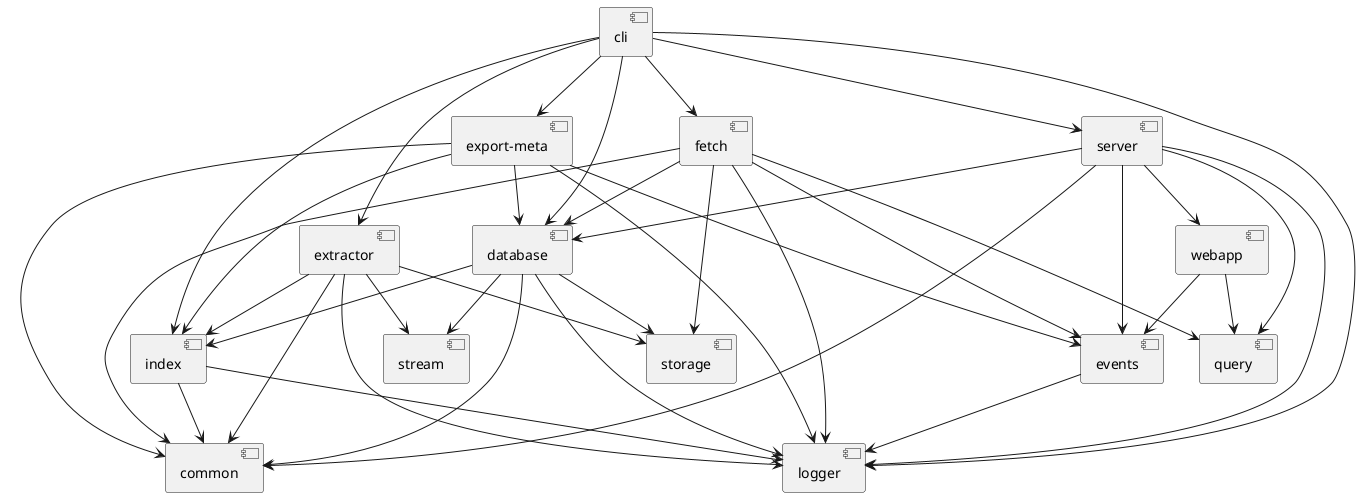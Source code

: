@startuml
[cli] --> [index]
[cli] --> [database]
[cli] --> [export-meta]
[cli] --> [extractor]
[cli] --> [server]
[cli] --> [fetch]
[cli] --> [logger]

[index] --> [common]
[index] --> [logger]

[extractor] --> [common]
[extractor] --> [index]
[extractor] --> [logger]
[extractor] --> [storage]
[extractor] --> [stream]

[database] --> [common]
[database] --> [index]
[database] --> [logger]
[database] --> [storage]
[database] --> [stream]

[events] --> [logger]

[server] --> [common]
[server] --> [database]
[server] --> [events]
[server] --> [logger]
[server] --> [query]
[server] --> [webapp]

[fetch] --> [common]
[fetch] --> [database]
[fetch] --> [events]
[fetch] --> [logger]
[fetch] --> [query]
[fetch] --> [storage]

[export-meta] --> [common]
[export-meta] --> [index]
[export-meta] --> [database]
[export-meta] --> [events]
[export-meta] --> [logger]

[webapp] --> [events]
[webapp] --> [query]
@enduml